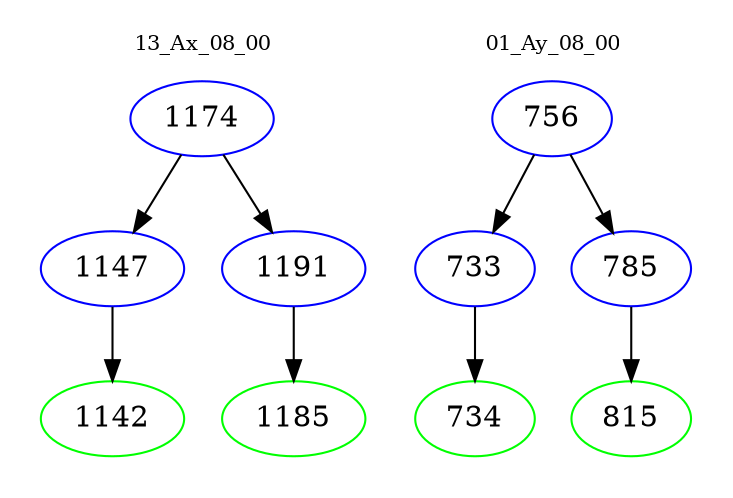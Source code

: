 digraph{
subgraph cluster_0 {
color = white
label = "13_Ax_08_00";
fontsize=10;
T0_1174 [label="1174", color="blue"]
T0_1174 -> T0_1147 [color="black"]
T0_1147 [label="1147", color="blue"]
T0_1147 -> T0_1142 [color="black"]
T0_1142 [label="1142", color="green"]
T0_1174 -> T0_1191 [color="black"]
T0_1191 [label="1191", color="blue"]
T0_1191 -> T0_1185 [color="black"]
T0_1185 [label="1185", color="green"]
}
subgraph cluster_1 {
color = white
label = "01_Ay_08_00";
fontsize=10;
T1_756 [label="756", color="blue"]
T1_756 -> T1_733 [color="black"]
T1_733 [label="733", color="blue"]
T1_733 -> T1_734 [color="black"]
T1_734 [label="734", color="green"]
T1_756 -> T1_785 [color="black"]
T1_785 [label="785", color="blue"]
T1_785 -> T1_815 [color="black"]
T1_815 [label="815", color="green"]
}
}
